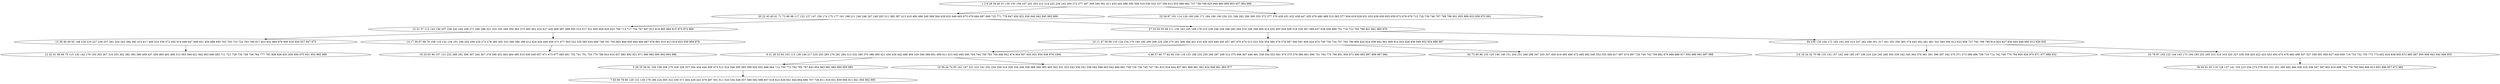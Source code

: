 digraph true_tree {
	"0" -> "1"
	"1" -> "2"
	"1" -> "3"
	"3" -> "4"
	"4" -> "5"
	"3" -> "6"
	"0" -> "7"
	"2" -> "8"
	"2" -> "9"
	"5" -> "10"
	"8" -> "11"
	"4" -> "12"
	"6" -> "13"
	"6" -> "14"
	"9" -> "15"
	"14" -> "16"
	"10" -> "17"
	"4" -> "18"
	"5" -> "19"
	"0" [label="1 3 8 28 34 40 51 130 150 159 167 201 203 212 214 222 226 243 264 272 277 297 309 340 361 411 433 443 486 500 508 519 530 532 537 556 613 653 680 682 737 738 769 825 849 866 868 903 937 964 966"];
	"1" [label="20 22 43 45 61 71 73 89 98 117 122 127 147 158 174 175 177 181 198 211 240 246 247 249 293 311 360 387 413 419 490 496 540 568 584 629 632 649 665 675 678 684 687 699 725 771 778 847 920 922 930 940 942 945 993 999"];
	"2" [label="15 31 37 112 143 156 207 238 242 244 258 271 280 288 321 325 335 349 350 365 373 385 402 416 427 430 469 497 499 505 514 517 521 605 606 620 625 706 713 717 754 767 807 812 819 865 894 915 973 974 989"];
	"3" [label="27 33 50 55 99 111 136 163 165 168 178 210 239 248 256 268 283 294 310 336 348 408 414 435 493 504 509 518 528 567 589 637 638 639 689 701 716 722 765 789 821 841 960 976"];
	"4" [label="10 11 47 59 96 110 124 154 170 182 185 200 208 225 236 275 291 308 394 401 410 420 425 449 450 457 467 470 474 513 523 526 554 566 576 578 587 590 591 609 624 670 700 730 734 757 760 790 800 820 824 839 842 901 909 914 916 928 936 949 952 954 986 987"];
	"5" [label="9 21 26 53 83 103 113 138 149 217 235 255 265 276 281 284 313 332 369 370 388 399 421 436 439 442 488 494 529 549 569 601 608 611 615 643 692 695 704 744 759 783 784 846 852 874 904 907 925 931 934 938 978 1000"];
	"6" [label="84 100 135 164 172 183 192 205 213 237 262 290 301 317 341 352 356 363 374 445 452 461 481 541 564 595 612 623 658 727 792 798 799 814 822 827 830 845 848 895 912 929 935"];
	"7" [label="23 54 87 101 114 126 160 166 171 184 189 190 230 231 266 282 296 300 333 372 377 379 428 431 432 438 447 455 476 480 489 510 565 577 604 619 628 631 633 636 650 655 659 672 676 679 715 728 739 746 787 788 796 801 855 889 933 958 970 981"];
	"8" [label="13 38 46 49 92 148 218 219 227 228 257 261 324 343 384 392 415 417 448 516 539 572 592 614 646 647 648 651 654 688 693 703 705 723 724 763 768 817 823 832 860 876 900 918 926 927 947 975"];
	"9" [label="14 17 30 67 68 79 109 119 132 134 191 196 202 209 229 273 278 285 302 323 366 380 398 412 424 426 440 459 471 477 503 522 535 583 634 669 748 761 793 803 808 835 840 864 867 878 891 910 913 919 923 939 968 979"];
	"10" [label="5 29 35 56 91 106 108 206 270 328 329 337 354 434 444 456 473 512 524 546 585 593 599 635 652 668 694 712 750 772 782 785 797 843 854 863 882 884 890 959 985"];
	"11" [label="12 32 41 58 66 75 115 120 142 176 193 263 267 316 353 362 382 383 386 409 437 458 460 462 468 515 563 594 621 662 663 666 683 711 721 729 735 749 756 764 777 791 806 826 833 836 856 875 951 953 965 969"];
	"12" [label="4 48 57 60 77 82 94 104 116 153 188 233 250 260 287 299 312 375 406 407 446 491 538 544 552 561 574 575 579 586 661 690 731 762 775 780 851 858 873 880 893 897 899 967 984"];
	"13" [label="2 6 18 24 42 70 88 133 152 157 162 169 180 197 199 216 220 245 286 304 339 342 345 364 376 381 391 396 397 542 570 571 573 596 696 708 710 714 742 766 779 794 805 828 870 871 877 898 932"];
	"14" [label="52 76 97 102 123 144 145 173 194 195 253 295 315 318 319 320 327 338 358 403 422 423 453 454 475 478 483 498 507 527 559 581 600 627 640 656 719 733 752 755 773 774 802 829 838 850 872 885 887 905 908 943 944 946 955"];
	"15" [label="16 25 63 90 107 121 232 289 292 306 307 344 367 378 390 451 463 464 495 610 630 645 657 671 673 677 685 691 732 741 751 753 770 786 810 816 837 883 892 921 971 980 982 990 992 994 996"];
	"16" [label="36 64 81 93 118 128 137 141 155 215 234 274 279 303 331 351 395 482 484 506 525 536 547 597 602 616 698 702 776 795 804 809 813 853 896 957 972 983"];
	"17" [label="7 65 69 78 80 129 131 139 179 186 224 305 322 330 371 404 429 441 479 487 501 511 520 534 548 557 560 582 598 607 618 622 626 641 644 664 686 707 726 811 818 831 859 906 911 941 956 962 995"];
	"18" [label="62 72 85 86 105 125 140 146 151 204 251 269 298 347 355 357 400 418 465 466 472 485 492 545 553 555 580 617 667 674 697 720 740 743 758 862 879 886 888 917 950 988 991 997 998"];
	"19" [label="19 39 44 74 95 161 187 221 223 241 252 254 259 314 326 334 346 359 368 389 393 405 502 531 533 543 550 551 558 562 588 603 642 660 681 709 718 736 745 747 781 815 834 844 857 861 869 881 902 924 948 961 963 977"];
}
